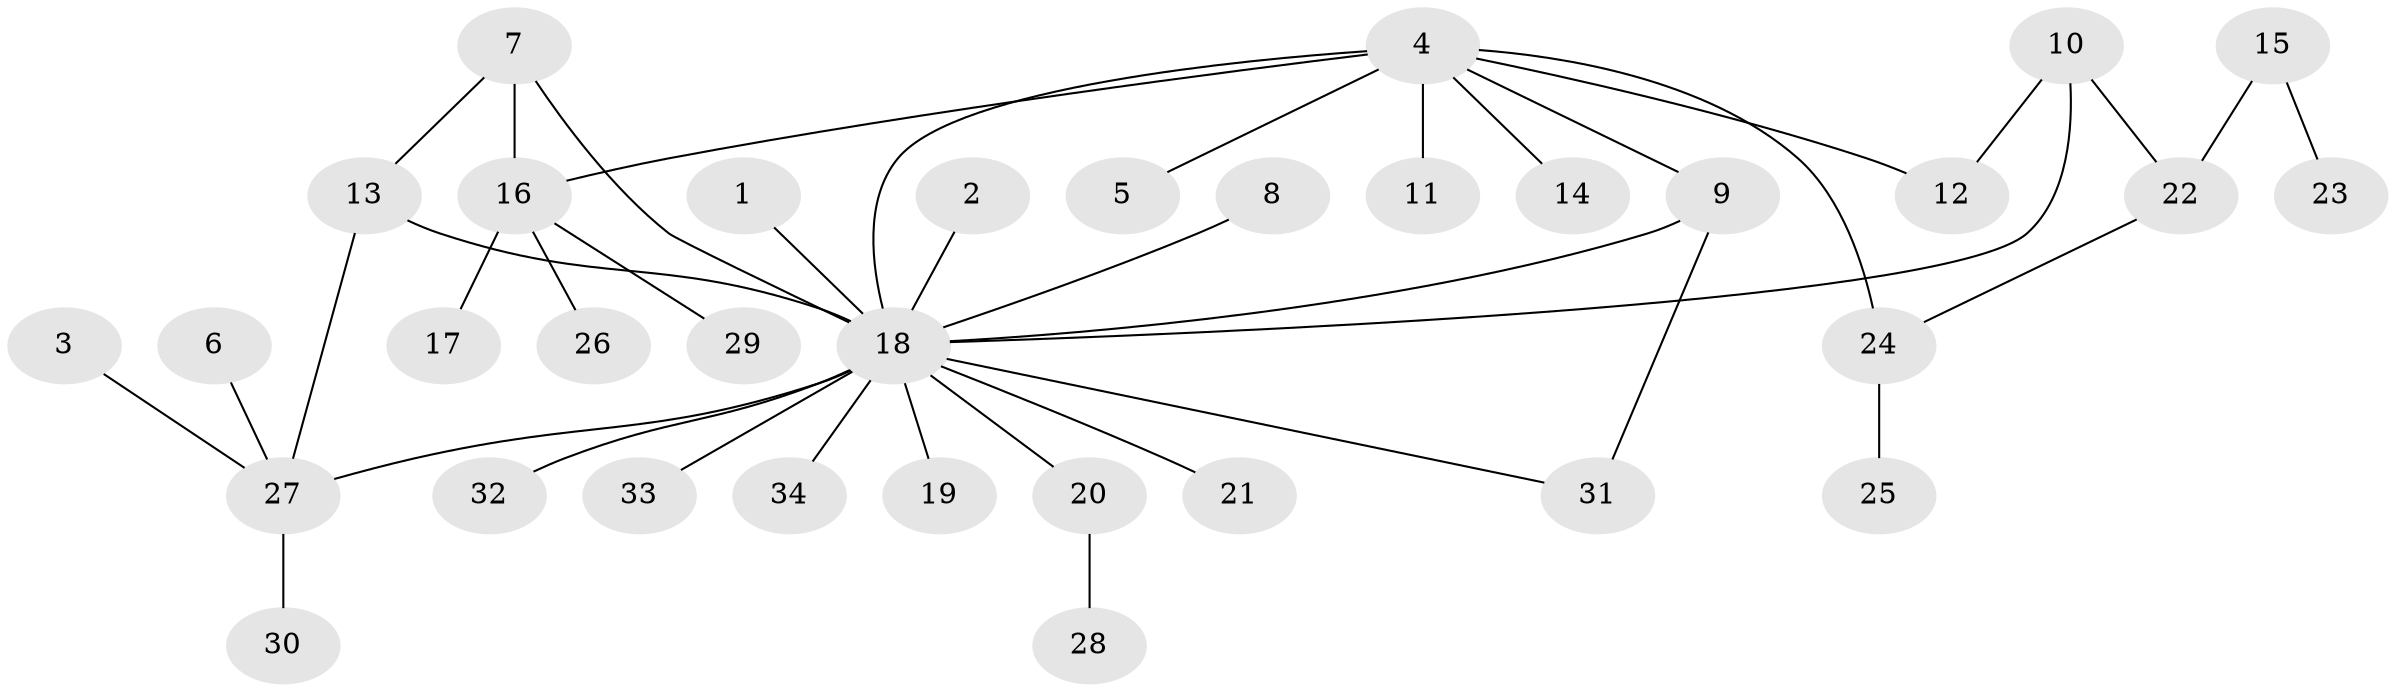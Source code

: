// original degree distribution, {6: 0.015384615384615385, 7: 0.03076923076923077, 19: 0.015384615384615385, 5: 0.046153846153846156, 4: 0.09230769230769231, 1: 0.6, 2: 0.15384615384615385, 3: 0.046153846153846156}
// Generated by graph-tools (version 1.1) at 2025/26/03/09/25 03:26:08]
// undirected, 34 vertices, 40 edges
graph export_dot {
graph [start="1"]
  node [color=gray90,style=filled];
  1;
  2;
  3;
  4;
  5;
  6;
  7;
  8;
  9;
  10;
  11;
  12;
  13;
  14;
  15;
  16;
  17;
  18;
  19;
  20;
  21;
  22;
  23;
  24;
  25;
  26;
  27;
  28;
  29;
  30;
  31;
  32;
  33;
  34;
  1 -- 18 [weight=1.0];
  2 -- 18 [weight=1.0];
  3 -- 27 [weight=1.0];
  4 -- 5 [weight=1.0];
  4 -- 9 [weight=1.0];
  4 -- 11 [weight=2.0];
  4 -- 12 [weight=1.0];
  4 -- 14 [weight=1.0];
  4 -- 16 [weight=1.0];
  4 -- 18 [weight=2.0];
  4 -- 24 [weight=1.0];
  6 -- 27 [weight=1.0];
  7 -- 13 [weight=1.0];
  7 -- 16 [weight=1.0];
  7 -- 18 [weight=1.0];
  8 -- 18 [weight=1.0];
  9 -- 18 [weight=1.0];
  9 -- 31 [weight=1.0];
  10 -- 12 [weight=1.0];
  10 -- 18 [weight=1.0];
  10 -- 22 [weight=1.0];
  13 -- 18 [weight=1.0];
  13 -- 27 [weight=1.0];
  15 -- 22 [weight=1.0];
  15 -- 23 [weight=1.0];
  16 -- 17 [weight=1.0];
  16 -- 26 [weight=1.0];
  16 -- 29 [weight=1.0];
  18 -- 19 [weight=1.0];
  18 -- 20 [weight=1.0];
  18 -- 21 [weight=1.0];
  18 -- 27 [weight=1.0];
  18 -- 31 [weight=1.0];
  18 -- 32 [weight=1.0];
  18 -- 33 [weight=1.0];
  18 -- 34 [weight=1.0];
  20 -- 28 [weight=1.0];
  22 -- 24 [weight=1.0];
  24 -- 25 [weight=1.0];
  27 -- 30 [weight=1.0];
}
